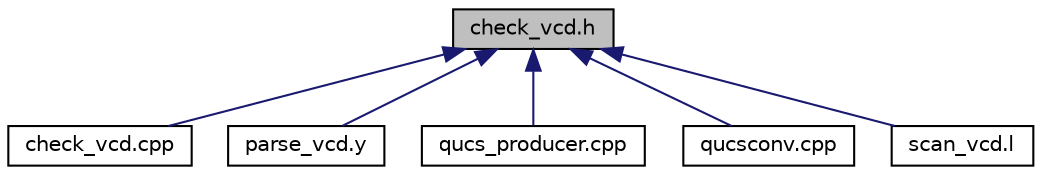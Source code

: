 digraph G
{
  edge [fontname="Helvetica",fontsize="10",labelfontname="Helvetica",labelfontsize="10"];
  node [fontname="Helvetica",fontsize="10",shape=record];
  Node1 [label="check_vcd.h",height=0.2,width=0.4,color="black", fillcolor="grey75", style="filled" fontcolor="black"];
  Node1 -> Node2 [dir="back",color="midnightblue",fontsize="10",style="solid",fontname="Helvetica"];
  Node2 [label="check_vcd.cpp",height=0.2,width=0.4,color="black", fillcolor="white", style="filled",URL="$check__vcd_8cpp.html"];
  Node1 -> Node3 [dir="back",color="midnightblue",fontsize="10",style="solid",fontname="Helvetica"];
  Node3 [label="parse_vcd.y",height=0.2,width=0.4,color="black", fillcolor="white", style="filled",URL="$parse__vcd_8y.html"];
  Node1 -> Node4 [dir="back",color="midnightblue",fontsize="10",style="solid",fontname="Helvetica"];
  Node4 [label="qucs_producer.cpp",height=0.2,width=0.4,color="black", fillcolor="white", style="filled",URL="$qucs__producer_8cpp.html"];
  Node1 -> Node5 [dir="back",color="midnightblue",fontsize="10",style="solid",fontname="Helvetica"];
  Node5 [label="qucsconv.cpp",height=0.2,width=0.4,color="black", fillcolor="white", style="filled",URL="$qucsconv_8cpp.html"];
  Node1 -> Node6 [dir="back",color="midnightblue",fontsize="10",style="solid",fontname="Helvetica"];
  Node6 [label="scan_vcd.l",height=0.2,width=0.4,color="black", fillcolor="white", style="filled",URL="$scan__vcd_8l.html"];
}
